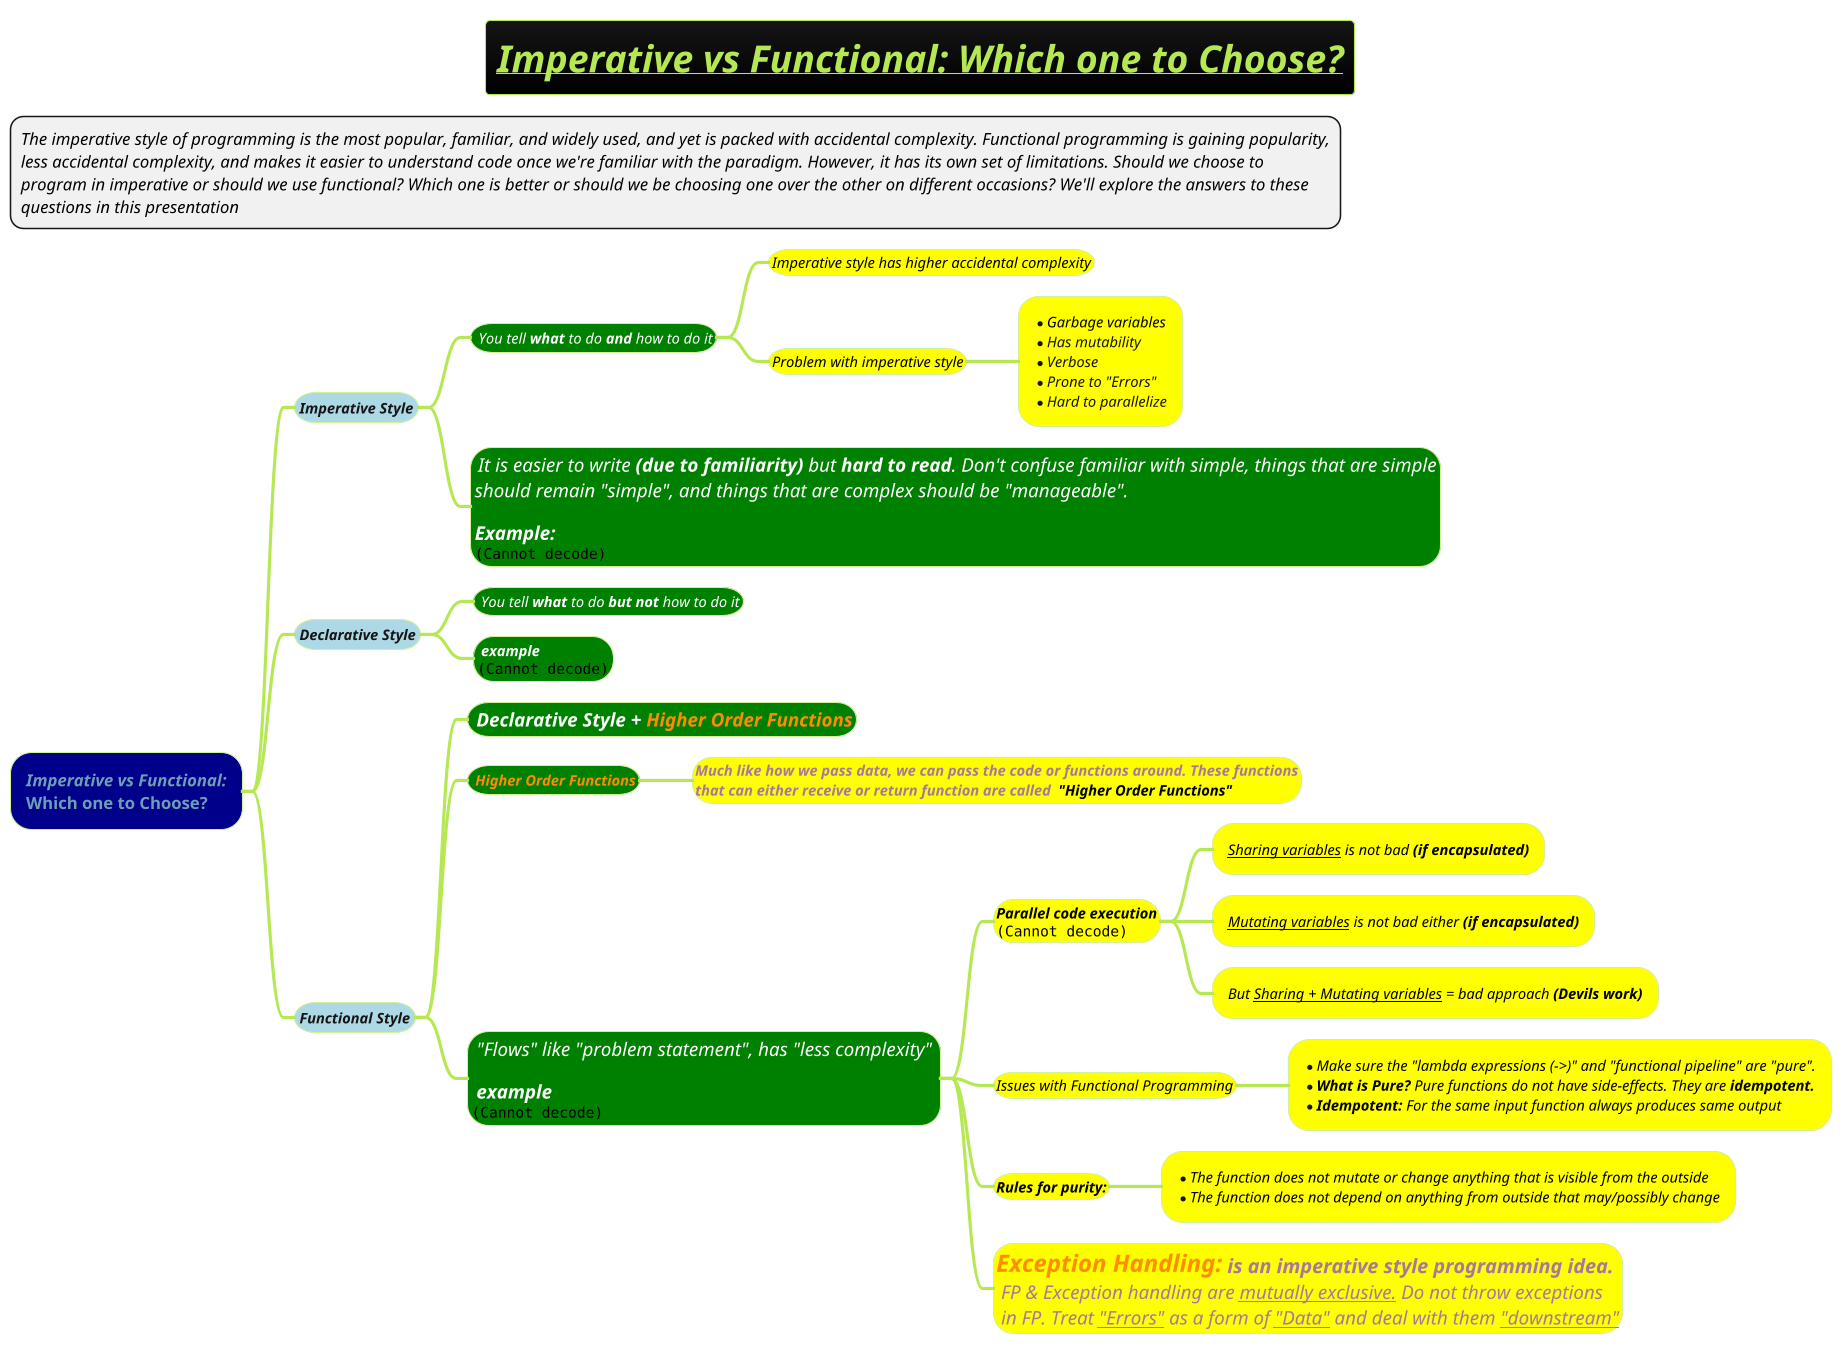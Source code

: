 @startmindmap

title = <b><i><u>Imperative vs Functional: Which one to Choose?

*:<i><size:16>The imperative style of programming is the most popular, familiar, and widely used, and yet is packed with accidental complexity. Functional programming is gaining popularity,
<i><size:16>less accidental complexity, and makes it easier to understand code once we're familiar with the paradigm. However, it has its own set of limitations. Should we choose to
<i><size:16>program in imperative or should we use functional? Which one is better or should we be choosing one over the other on different occasions? We'll explore the answers to these
<i><size:16>questions in this presentation;

!theme hacker
*[#darkblue] <i>Imperative vs Functional:\nWhich one to Choose?
**[#lightblue] <i>Imperative Style
***[#green] <size:14><color #white><i> You tell **what** to do **and** how to do it
****[#yellow] <size:14><color #black><i>Imperative style has higher accidental complexity
****[#yellow] <size:14><color #black><i>Problem with imperative style
*****[#yellow]:*<size:14><color #black><i>Garbage variables
* <size:14><i>Has mutability
* <size:14><i>Verbose
* <size:14><i>Prone to "Errors"
* <size:14><i>Hard to parallelize;
***[#green]: <size:18><color #white><i>It is easier to write **(due to familiarity)** but **hard to read**. Don't confuse familiar with simple, things that are simple
<size:18><color #white><i>should remain "simple", and things that are complex should be "manageable".

<b><size:18><color #white><i>Example:
<img:images/img_3.png>;

**[#lightblue] <i>Declarative Style
***[#green] <size:14><color #white><i> You tell **what** to do **but not** how to do it
***[#green] <b><size:14><color #white><i> example \n<img:images/img_2.png>

**[#lightblue] <i>Functional Style
***[#green] <b><size:18><color #white><i> Declarative Style + <color :darkorange>Higher Order Functions


***[#green] <b><size:14><color #white><i> <i><color :darkorange>Higher Order Functions

****[#yellow]:<b><i><size:14>Much like how we pass data, we can pass the code or functions around. These functions
<b><i><size:14>that can either receive or return function are called <color :black> "Higher Order Functions";
***[#green] <size:18><color #white><i> <color :white>"Flows" like "problem statement", has "less complexity" \n\n<b><size:18><color #white><i> example\n<img:images/img.png>
****[#yellow] <size:14><color #black><i><b>Parallel code execution\n<img:images/img_1.png>
*****[#yellow] <size:14><color #black><i>__Sharing variables__ is not bad <b>(if encapsulated)
*****[#yellow] <size:14><color #black><i>__Mutating variables__ is not bad either <b>(if encapsulated)
*****[#yellow] <size:14><color #black><i>But __Sharing + Mutating variables__ = bad approach <b>(Devils work)
****[#yellow] <size:14><color #black><i>Issues with Functional Programming
*****[#yellow] *<size:14><color #black><i>Make sure the "lambda expressions (->)" and "functional pipeline" are "pure". \n*<size:14><color #black><i>**What is Pure?** Pure functions do not have side-effects. They are **idempotent.**\n*<size:14><color #black><i>**Idempotent:** For the same input function always produces same output
****[#yellow] <size:14><color #black><i><b>Rules for purity:
*****[#yellow] *<size:14><color #black><i>The function does not mutate or change anything that is visible from the outside \n* <size:14><color #black><i>The function does not depend on anything from outside that may/possibly change
****[#yellow]:=<i><color:darkorange>Exception Handling:</color> is an imperative style programming idea.
<size:18> <i>FP & Exception handling are __mutually exclusive.__ Do not throw exceptions
<size:18> <i>in FP. Treat __"Errors"__ as a form of __"Data"__ and deal with them __"downstream"__;

@endmindmap
